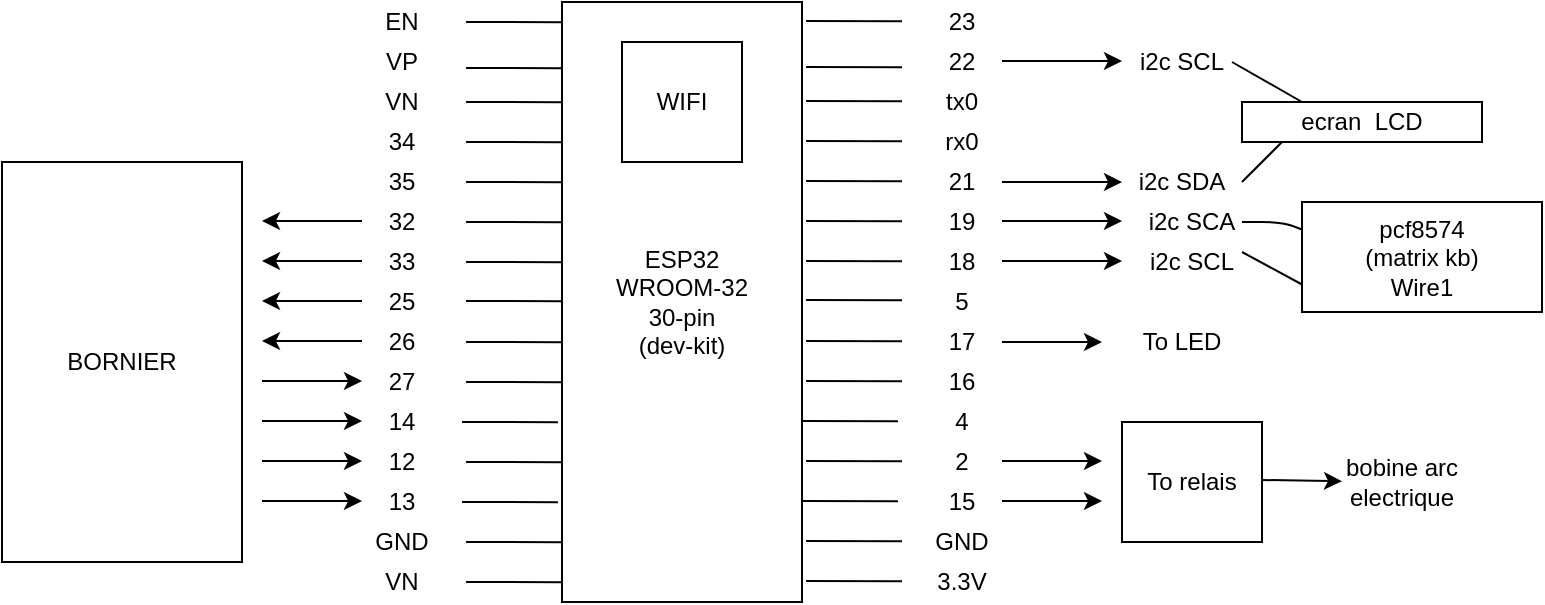 <mxfile>
    <diagram id="tK_ok0hjHPLQqWNOZ2QU" name="Page-1">
        <mxGraphModel dx="1058" dy="515" grid="1" gridSize="10" guides="1" tooltips="1" connect="1" arrows="1" fold="1" page="1" pageScale="1" pageWidth="827" pageHeight="1169" math="0" shadow="0">
            <root>
                <mxCell id="0"/>
                <mxCell id="1" parent="0"/>
                <mxCell id="GQIfcer_1tYumBVbKyiE-1" value="ESP32&lt;br&gt;WROOM-32&lt;br&gt;30-pin&lt;br&gt;(dev-kit)" style="rounded=0;whiteSpace=wrap;html=1;" parent="1" vertex="1">
                    <mxGeometry x="340" y="150" width="120" height="300" as="geometry"/>
                </mxCell>
                <mxCell id="GQIfcer_1tYumBVbKyiE-3" value="" style="endArrow=none;html=1;exitX=-0.017;exitY=0.077;exitDx=0;exitDy=0;exitPerimeter=0;" parent="1" edge="1">
                    <mxGeometry width="50" height="50" relative="1" as="geometry">
                        <mxPoint x="340.0" y="183.1" as="sourcePoint"/>
                        <mxPoint x="292.04" y="183" as="targetPoint"/>
                    </mxGeometry>
                </mxCell>
                <mxCell id="GQIfcer_1tYumBVbKyiE-4" value="" style="endArrow=none;html=1;exitX=-0.017;exitY=0.077;exitDx=0;exitDy=0;exitPerimeter=0;" parent="1" edge="1">
                    <mxGeometry width="50" height="50" relative="1" as="geometry">
                        <mxPoint x="340.0" y="200.1" as="sourcePoint"/>
                        <mxPoint x="292.04" y="200" as="targetPoint"/>
                    </mxGeometry>
                </mxCell>
                <mxCell id="GQIfcer_1tYumBVbKyiE-5" value="" style="endArrow=none;html=1;exitX=-0.017;exitY=0.077;exitDx=0;exitDy=0;exitPerimeter=0;" parent="1" edge="1">
                    <mxGeometry width="50" height="50" relative="1" as="geometry">
                        <mxPoint x="340.0" y="220.1" as="sourcePoint"/>
                        <mxPoint x="292.04" y="220" as="targetPoint"/>
                    </mxGeometry>
                </mxCell>
                <mxCell id="GQIfcer_1tYumBVbKyiE-6" value="" style="endArrow=none;html=1;exitX=-0.017;exitY=0.077;exitDx=0;exitDy=0;exitPerimeter=0;" parent="1" edge="1">
                    <mxGeometry width="50" height="50" relative="1" as="geometry">
                        <mxPoint x="340.0" y="240.1" as="sourcePoint"/>
                        <mxPoint x="292.04" y="240" as="targetPoint"/>
                    </mxGeometry>
                </mxCell>
                <mxCell id="GQIfcer_1tYumBVbKyiE-7" value="" style="endArrow=none;html=1;exitX=-0.017;exitY=0.077;exitDx=0;exitDy=0;exitPerimeter=0;" parent="1" edge="1">
                    <mxGeometry width="50" height="50" relative="1" as="geometry">
                        <mxPoint x="340.0" y="260.1" as="sourcePoint"/>
                        <mxPoint x="292.04" y="260" as="targetPoint"/>
                    </mxGeometry>
                </mxCell>
                <mxCell id="GQIfcer_1tYumBVbKyiE-8" value="" style="endArrow=none;html=1;exitX=-0.017;exitY=0.077;exitDx=0;exitDy=0;exitPerimeter=0;" parent="1" edge="1">
                    <mxGeometry width="50" height="50" relative="1" as="geometry">
                        <mxPoint x="340.0" y="280.1" as="sourcePoint"/>
                        <mxPoint x="292.04" y="280" as="targetPoint"/>
                    </mxGeometry>
                </mxCell>
                <mxCell id="GQIfcer_1tYumBVbKyiE-9" value="" style="endArrow=none;html=1;exitX=-0.017;exitY=0.077;exitDx=0;exitDy=0;exitPerimeter=0;" parent="1" edge="1">
                    <mxGeometry width="50" height="50" relative="1" as="geometry">
                        <mxPoint x="340.0" y="299.6" as="sourcePoint"/>
                        <mxPoint x="292.04" y="299.5" as="targetPoint"/>
                    </mxGeometry>
                </mxCell>
                <mxCell id="GQIfcer_1tYumBVbKyiE-10" value="" style="endArrow=none;html=1;exitX=-0.017;exitY=0.077;exitDx=0;exitDy=0;exitPerimeter=0;" parent="1" edge="1">
                    <mxGeometry width="50" height="50" relative="1" as="geometry">
                        <mxPoint x="340.0" y="320.1" as="sourcePoint"/>
                        <mxPoint x="292.04" y="320" as="targetPoint"/>
                    </mxGeometry>
                </mxCell>
                <mxCell id="GQIfcer_1tYumBVbKyiE-11" value="" style="endArrow=none;html=1;exitX=-0.017;exitY=0.077;exitDx=0;exitDy=0;exitPerimeter=0;" parent="1" edge="1">
                    <mxGeometry width="50" height="50" relative="1" as="geometry">
                        <mxPoint x="340.0" y="340.1" as="sourcePoint"/>
                        <mxPoint x="292.04" y="340" as="targetPoint"/>
                    </mxGeometry>
                </mxCell>
                <mxCell id="GQIfcer_1tYumBVbKyiE-12" value="" style="endArrow=none;html=1;exitX=-0.017;exitY=0.077;exitDx=0;exitDy=0;exitPerimeter=0;" parent="1" edge="1">
                    <mxGeometry width="50" height="50" relative="1" as="geometry">
                        <mxPoint x="337.96" y="360.1" as="sourcePoint"/>
                        <mxPoint x="290" y="360" as="targetPoint"/>
                    </mxGeometry>
                </mxCell>
                <mxCell id="GQIfcer_1tYumBVbKyiE-13" value="" style="endArrow=none;html=1;exitX=-0.017;exitY=0.077;exitDx=0;exitDy=0;exitPerimeter=0;" parent="1" edge="1">
                    <mxGeometry width="50" height="50" relative="1" as="geometry">
                        <mxPoint x="340.0" y="380.1" as="sourcePoint"/>
                        <mxPoint x="292.04" y="380" as="targetPoint"/>
                    </mxGeometry>
                </mxCell>
                <mxCell id="GQIfcer_1tYumBVbKyiE-14" value="" style="endArrow=none;html=1;exitX=-0.017;exitY=0.077;exitDx=0;exitDy=0;exitPerimeter=0;" parent="1" edge="1">
                    <mxGeometry width="50" height="50" relative="1" as="geometry">
                        <mxPoint x="337.96" y="400.1" as="sourcePoint"/>
                        <mxPoint x="290" y="400" as="targetPoint"/>
                    </mxGeometry>
                </mxCell>
                <mxCell id="GQIfcer_1tYumBVbKyiE-15" value="" style="endArrow=none;html=1;exitX=-0.017;exitY=0.077;exitDx=0;exitDy=0;exitPerimeter=0;" parent="1" edge="1">
                    <mxGeometry width="50" height="50" relative="1" as="geometry">
                        <mxPoint x="340.0" y="420.1" as="sourcePoint"/>
                        <mxPoint x="292.04" y="420" as="targetPoint"/>
                    </mxGeometry>
                </mxCell>
                <mxCell id="GQIfcer_1tYumBVbKyiE-16" value="" style="endArrow=none;html=1;exitX=-0.017;exitY=0.077;exitDx=0;exitDy=0;exitPerimeter=0;" parent="1" edge="1">
                    <mxGeometry width="50" height="50" relative="1" as="geometry">
                        <mxPoint x="340" y="440.1" as="sourcePoint"/>
                        <mxPoint x="292.04" y="440" as="targetPoint"/>
                    </mxGeometry>
                </mxCell>
                <mxCell id="GQIfcer_1tYumBVbKyiE-17" value="" style="endArrow=none;html=1;exitX=-0.017;exitY=0.077;exitDx=0;exitDy=0;exitPerimeter=0;" parent="1" edge="1">
                    <mxGeometry width="50" height="50" relative="1" as="geometry">
                        <mxPoint x="340" y="160.1" as="sourcePoint"/>
                        <mxPoint x="292.04" y="160" as="targetPoint"/>
                    </mxGeometry>
                </mxCell>
                <mxCell id="GQIfcer_1tYumBVbKyiE-18" value="" style="endArrow=none;html=1;exitX=-0.017;exitY=0.077;exitDx=0;exitDy=0;exitPerimeter=0;" parent="1" edge="1">
                    <mxGeometry width="50" height="50" relative="1" as="geometry">
                        <mxPoint x="510" y="182.6" as="sourcePoint"/>
                        <mxPoint x="462.04" y="182.5" as="targetPoint"/>
                    </mxGeometry>
                </mxCell>
                <mxCell id="GQIfcer_1tYumBVbKyiE-19" value="" style="endArrow=none;html=1;exitX=-0.017;exitY=0.077;exitDx=0;exitDy=0;exitPerimeter=0;" parent="1" edge="1">
                    <mxGeometry width="50" height="50" relative="1" as="geometry">
                        <mxPoint x="510" y="199.6" as="sourcePoint"/>
                        <mxPoint x="462.04" y="199.5" as="targetPoint"/>
                    </mxGeometry>
                </mxCell>
                <mxCell id="GQIfcer_1tYumBVbKyiE-20" value="" style="endArrow=none;html=1;exitX=-0.017;exitY=0.077;exitDx=0;exitDy=0;exitPerimeter=0;" parent="1" edge="1">
                    <mxGeometry width="50" height="50" relative="1" as="geometry">
                        <mxPoint x="510" y="219.6" as="sourcePoint"/>
                        <mxPoint x="462.04" y="219.5" as="targetPoint"/>
                    </mxGeometry>
                </mxCell>
                <mxCell id="GQIfcer_1tYumBVbKyiE-21" value="" style="endArrow=none;html=1;exitX=-0.017;exitY=0.077;exitDx=0;exitDy=0;exitPerimeter=0;" parent="1" edge="1">
                    <mxGeometry width="50" height="50" relative="1" as="geometry">
                        <mxPoint x="510" y="239.6" as="sourcePoint"/>
                        <mxPoint x="462.04" y="239.5" as="targetPoint"/>
                    </mxGeometry>
                </mxCell>
                <mxCell id="GQIfcer_1tYumBVbKyiE-22" value="" style="endArrow=none;html=1;exitX=-0.017;exitY=0.077;exitDx=0;exitDy=0;exitPerimeter=0;" parent="1" edge="1">
                    <mxGeometry width="50" height="50" relative="1" as="geometry">
                        <mxPoint x="510" y="259.6" as="sourcePoint"/>
                        <mxPoint x="462.04" y="259.5" as="targetPoint"/>
                    </mxGeometry>
                </mxCell>
                <mxCell id="GQIfcer_1tYumBVbKyiE-23" value="" style="endArrow=none;html=1;exitX=-0.017;exitY=0.077;exitDx=0;exitDy=0;exitPerimeter=0;" parent="1" edge="1">
                    <mxGeometry width="50" height="50" relative="1" as="geometry">
                        <mxPoint x="510" y="279.6" as="sourcePoint"/>
                        <mxPoint x="462.04" y="279.5" as="targetPoint"/>
                    </mxGeometry>
                </mxCell>
                <mxCell id="GQIfcer_1tYumBVbKyiE-24" value="" style="endArrow=none;html=1;exitX=-0.017;exitY=0.077;exitDx=0;exitDy=0;exitPerimeter=0;" parent="1" edge="1">
                    <mxGeometry width="50" height="50" relative="1" as="geometry">
                        <mxPoint x="510" y="299.1" as="sourcePoint"/>
                        <mxPoint x="462.04" y="299" as="targetPoint"/>
                    </mxGeometry>
                </mxCell>
                <mxCell id="GQIfcer_1tYumBVbKyiE-25" value="" style="endArrow=none;html=1;exitX=-0.017;exitY=0.077;exitDx=0;exitDy=0;exitPerimeter=0;" parent="1" edge="1">
                    <mxGeometry width="50" height="50" relative="1" as="geometry">
                        <mxPoint x="510" y="319.6" as="sourcePoint"/>
                        <mxPoint x="462.04" y="319.5" as="targetPoint"/>
                    </mxGeometry>
                </mxCell>
                <mxCell id="GQIfcer_1tYumBVbKyiE-26" value="" style="endArrow=none;html=1;exitX=-0.017;exitY=0.077;exitDx=0;exitDy=0;exitPerimeter=0;" parent="1" edge="1">
                    <mxGeometry width="50" height="50" relative="1" as="geometry">
                        <mxPoint x="510" y="339.6" as="sourcePoint"/>
                        <mxPoint x="462.04" y="339.5" as="targetPoint"/>
                    </mxGeometry>
                </mxCell>
                <mxCell id="GQIfcer_1tYumBVbKyiE-27" value="" style="endArrow=none;html=1;exitX=-0.017;exitY=0.077;exitDx=0;exitDy=0;exitPerimeter=0;" parent="1" edge="1">
                    <mxGeometry width="50" height="50" relative="1" as="geometry">
                        <mxPoint x="507.96" y="359.6" as="sourcePoint"/>
                        <mxPoint x="460" y="359.5" as="targetPoint"/>
                    </mxGeometry>
                </mxCell>
                <mxCell id="GQIfcer_1tYumBVbKyiE-28" value="" style="endArrow=none;html=1;exitX=-0.017;exitY=0.077;exitDx=0;exitDy=0;exitPerimeter=0;" parent="1" edge="1">
                    <mxGeometry width="50" height="50" relative="1" as="geometry">
                        <mxPoint x="510" y="379.6" as="sourcePoint"/>
                        <mxPoint x="462.04" y="379.5" as="targetPoint"/>
                    </mxGeometry>
                </mxCell>
                <mxCell id="GQIfcer_1tYumBVbKyiE-29" value="" style="endArrow=none;html=1;exitX=-0.017;exitY=0.077;exitDx=0;exitDy=0;exitPerimeter=0;" parent="1" edge="1">
                    <mxGeometry width="50" height="50" relative="1" as="geometry">
                        <mxPoint x="507.96" y="399.6" as="sourcePoint"/>
                        <mxPoint x="460" y="399.5" as="targetPoint"/>
                    </mxGeometry>
                </mxCell>
                <mxCell id="GQIfcer_1tYumBVbKyiE-30" value="" style="endArrow=none;html=1;exitX=-0.017;exitY=0.077;exitDx=0;exitDy=0;exitPerimeter=0;" parent="1" edge="1">
                    <mxGeometry width="50" height="50" relative="1" as="geometry">
                        <mxPoint x="510" y="419.6" as="sourcePoint"/>
                        <mxPoint x="462.04" y="419.5" as="targetPoint"/>
                    </mxGeometry>
                </mxCell>
                <mxCell id="GQIfcer_1tYumBVbKyiE-31" value="" style="endArrow=none;html=1;exitX=-0.017;exitY=0.077;exitDx=0;exitDy=0;exitPerimeter=0;" parent="1" edge="1">
                    <mxGeometry width="50" height="50" relative="1" as="geometry">
                        <mxPoint x="510" y="439.6" as="sourcePoint"/>
                        <mxPoint x="462.04" y="439.5" as="targetPoint"/>
                    </mxGeometry>
                </mxCell>
                <mxCell id="GQIfcer_1tYumBVbKyiE-32" value="" style="endArrow=none;html=1;exitX=-0.017;exitY=0.077;exitDx=0;exitDy=0;exitPerimeter=0;" parent="1" edge="1">
                    <mxGeometry width="50" height="50" relative="1" as="geometry">
                        <mxPoint x="510" y="159.6" as="sourcePoint"/>
                        <mxPoint x="462.04" y="159.5" as="targetPoint"/>
                    </mxGeometry>
                </mxCell>
                <mxCell id="GQIfcer_1tYumBVbKyiE-33" value="WIFI" style="rounded=0;whiteSpace=wrap;html=1;" parent="1" vertex="1">
                    <mxGeometry x="370" y="170" width="60" height="60" as="geometry"/>
                </mxCell>
                <mxCell id="GQIfcer_1tYumBVbKyiE-34" value="3.3V" style="text;html=1;strokeColor=none;fillColor=none;align=center;verticalAlign=middle;whiteSpace=wrap;rounded=0;" parent="1" vertex="1">
                    <mxGeometry x="520" y="430" width="40" height="20" as="geometry"/>
                </mxCell>
                <mxCell id="GQIfcer_1tYumBVbKyiE-35" value="GND" style="text;html=1;strokeColor=none;fillColor=none;align=center;verticalAlign=middle;whiteSpace=wrap;rounded=0;" parent="1" vertex="1">
                    <mxGeometry x="520" y="410" width="40" height="20" as="geometry"/>
                </mxCell>
                <mxCell id="GQIfcer_1tYumBVbKyiE-36" value="15" style="text;html=1;strokeColor=none;fillColor=none;align=center;verticalAlign=middle;whiteSpace=wrap;rounded=0;" parent="1" vertex="1">
                    <mxGeometry x="520" y="390" width="40" height="20" as="geometry"/>
                </mxCell>
                <mxCell id="GQIfcer_1tYumBVbKyiE-37" value="2" style="text;html=1;strokeColor=none;fillColor=none;align=center;verticalAlign=middle;whiteSpace=wrap;rounded=0;" parent="1" vertex="1">
                    <mxGeometry x="520" y="370" width="40" height="20" as="geometry"/>
                </mxCell>
                <mxCell id="GQIfcer_1tYumBVbKyiE-38" value="4" style="text;html=1;strokeColor=none;fillColor=none;align=center;verticalAlign=middle;whiteSpace=wrap;rounded=0;" parent="1" vertex="1">
                    <mxGeometry x="520" y="350" width="40" height="20" as="geometry"/>
                </mxCell>
                <mxCell id="GQIfcer_1tYumBVbKyiE-39" value="16" style="text;html=1;strokeColor=none;fillColor=none;align=center;verticalAlign=middle;whiteSpace=wrap;rounded=0;" parent="1" vertex="1">
                    <mxGeometry x="520" y="330" width="40" height="20" as="geometry"/>
                </mxCell>
                <mxCell id="GQIfcer_1tYumBVbKyiE-40" value="17" style="text;html=1;strokeColor=none;fillColor=none;align=center;verticalAlign=middle;whiteSpace=wrap;rounded=0;" parent="1" vertex="1">
                    <mxGeometry x="520" y="310" width="40" height="20" as="geometry"/>
                </mxCell>
                <mxCell id="GQIfcer_1tYumBVbKyiE-41" value="5" style="text;html=1;strokeColor=none;fillColor=none;align=center;verticalAlign=middle;whiteSpace=wrap;rounded=0;" parent="1" vertex="1">
                    <mxGeometry x="520" y="290" width="40" height="20" as="geometry"/>
                </mxCell>
                <mxCell id="GQIfcer_1tYumBVbKyiE-42" value="18" style="text;html=1;strokeColor=none;fillColor=none;align=center;verticalAlign=middle;whiteSpace=wrap;rounded=0;" parent="1" vertex="1">
                    <mxGeometry x="520" y="270" width="40" height="20" as="geometry"/>
                </mxCell>
                <mxCell id="GQIfcer_1tYumBVbKyiE-43" value="19" style="text;html=1;strokeColor=none;fillColor=none;align=center;verticalAlign=middle;whiteSpace=wrap;rounded=0;" parent="1" vertex="1">
                    <mxGeometry x="520" y="250" width="40" height="20" as="geometry"/>
                </mxCell>
                <mxCell id="GQIfcer_1tYumBVbKyiE-44" value="21" style="text;html=1;strokeColor=none;fillColor=none;align=center;verticalAlign=middle;whiteSpace=wrap;rounded=0;" parent="1" vertex="1">
                    <mxGeometry x="520" y="230" width="40" height="20" as="geometry"/>
                </mxCell>
                <mxCell id="GQIfcer_1tYumBVbKyiE-45" value="rx0" style="text;html=1;strokeColor=none;fillColor=none;align=center;verticalAlign=middle;whiteSpace=wrap;rounded=0;" parent="1" vertex="1">
                    <mxGeometry x="520" y="210" width="40" height="20" as="geometry"/>
                </mxCell>
                <mxCell id="GQIfcer_1tYumBVbKyiE-46" value="tx0" style="text;html=1;strokeColor=none;fillColor=none;align=center;verticalAlign=middle;whiteSpace=wrap;rounded=0;" parent="1" vertex="1">
                    <mxGeometry x="520" y="190" width="40" height="20" as="geometry"/>
                </mxCell>
                <mxCell id="GQIfcer_1tYumBVbKyiE-47" value="22" style="text;html=1;strokeColor=none;fillColor=none;align=center;verticalAlign=middle;whiteSpace=wrap;rounded=0;" parent="1" vertex="1">
                    <mxGeometry x="520" y="170" width="40" height="20" as="geometry"/>
                </mxCell>
                <mxCell id="GQIfcer_1tYumBVbKyiE-48" value="23" style="text;html=1;strokeColor=none;fillColor=none;align=center;verticalAlign=middle;whiteSpace=wrap;rounded=0;" parent="1" vertex="1">
                    <mxGeometry x="520" y="150" width="40" height="20" as="geometry"/>
                </mxCell>
                <mxCell id="GQIfcer_1tYumBVbKyiE-49" value="VN" style="text;html=1;strokeColor=none;fillColor=none;align=center;verticalAlign=middle;whiteSpace=wrap;rounded=0;" parent="1" vertex="1">
                    <mxGeometry x="240" y="430" width="40" height="20" as="geometry"/>
                </mxCell>
                <mxCell id="GQIfcer_1tYumBVbKyiE-50" value="GND" style="text;html=1;strokeColor=none;fillColor=none;align=center;verticalAlign=middle;whiteSpace=wrap;rounded=0;" parent="1" vertex="1">
                    <mxGeometry x="240" y="410" width="40" height="20" as="geometry"/>
                </mxCell>
                <mxCell id="GQIfcer_1tYumBVbKyiE-51" value="13" style="text;html=1;strokeColor=none;fillColor=none;align=center;verticalAlign=middle;whiteSpace=wrap;rounded=0;" parent="1" vertex="1">
                    <mxGeometry x="240" y="390" width="40" height="20" as="geometry"/>
                </mxCell>
                <mxCell id="GQIfcer_1tYumBVbKyiE-52" value="12" style="text;html=1;strokeColor=none;fillColor=none;align=center;verticalAlign=middle;whiteSpace=wrap;rounded=0;" parent="1" vertex="1">
                    <mxGeometry x="240" y="370" width="40" height="20" as="geometry"/>
                </mxCell>
                <mxCell id="GQIfcer_1tYumBVbKyiE-53" value="14" style="text;html=1;strokeColor=none;fillColor=none;align=center;verticalAlign=middle;whiteSpace=wrap;rounded=0;" parent="1" vertex="1">
                    <mxGeometry x="240" y="350" width="40" height="20" as="geometry"/>
                </mxCell>
                <mxCell id="GQIfcer_1tYumBVbKyiE-54" value="27" style="text;html=1;strokeColor=none;fillColor=none;align=center;verticalAlign=middle;whiteSpace=wrap;rounded=0;" parent="1" vertex="1">
                    <mxGeometry x="240" y="330" width="40" height="20" as="geometry"/>
                </mxCell>
                <mxCell id="GQIfcer_1tYumBVbKyiE-55" value="26" style="text;html=1;strokeColor=none;fillColor=none;align=center;verticalAlign=middle;whiteSpace=wrap;rounded=0;" parent="1" vertex="1">
                    <mxGeometry x="240" y="310" width="40" height="20" as="geometry"/>
                </mxCell>
                <mxCell id="GQIfcer_1tYumBVbKyiE-56" value="25" style="text;html=1;strokeColor=none;fillColor=none;align=center;verticalAlign=middle;whiteSpace=wrap;rounded=0;" parent="1" vertex="1">
                    <mxGeometry x="240" y="290" width="40" height="20" as="geometry"/>
                </mxCell>
                <mxCell id="GQIfcer_1tYumBVbKyiE-57" value="33" style="text;html=1;strokeColor=none;fillColor=none;align=center;verticalAlign=middle;whiteSpace=wrap;rounded=0;" parent="1" vertex="1">
                    <mxGeometry x="240" y="270" width="40" height="20" as="geometry"/>
                </mxCell>
                <mxCell id="GQIfcer_1tYumBVbKyiE-58" value="32" style="text;html=1;strokeColor=none;fillColor=none;align=center;verticalAlign=middle;whiteSpace=wrap;rounded=0;" parent="1" vertex="1">
                    <mxGeometry x="240" y="250" width="40" height="20" as="geometry"/>
                </mxCell>
                <mxCell id="GQIfcer_1tYumBVbKyiE-59" value="35" style="text;html=1;strokeColor=none;fillColor=none;align=center;verticalAlign=middle;whiteSpace=wrap;rounded=0;" parent="1" vertex="1">
                    <mxGeometry x="240" y="230" width="40" height="20" as="geometry"/>
                </mxCell>
                <mxCell id="GQIfcer_1tYumBVbKyiE-60" value="34" style="text;html=1;strokeColor=none;fillColor=none;align=center;verticalAlign=middle;whiteSpace=wrap;rounded=0;" parent="1" vertex="1">
                    <mxGeometry x="240" y="210" width="40" height="20" as="geometry"/>
                </mxCell>
                <mxCell id="GQIfcer_1tYumBVbKyiE-61" value="VN" style="text;html=1;strokeColor=none;fillColor=none;align=center;verticalAlign=middle;whiteSpace=wrap;rounded=0;" parent="1" vertex="1">
                    <mxGeometry x="240" y="190" width="40" height="20" as="geometry"/>
                </mxCell>
                <mxCell id="GQIfcer_1tYumBVbKyiE-62" value="VP" style="text;html=1;strokeColor=none;fillColor=none;align=center;verticalAlign=middle;whiteSpace=wrap;rounded=0;" parent="1" vertex="1">
                    <mxGeometry x="240" y="170" width="40" height="20" as="geometry"/>
                </mxCell>
                <mxCell id="GQIfcer_1tYumBVbKyiE-63" value="EN" style="text;html=1;strokeColor=none;fillColor=none;align=center;verticalAlign=middle;whiteSpace=wrap;rounded=0;" parent="1" vertex="1">
                    <mxGeometry x="240" y="150" width="40" height="20" as="geometry"/>
                </mxCell>
                <mxCell id="GQIfcer_1tYumBVbKyiE-64" value="" style="endArrow=classic;html=1;" parent="1" edge="1">
                    <mxGeometry width="50" height="50" relative="1" as="geometry">
                        <mxPoint x="560" y="240" as="sourcePoint"/>
                        <mxPoint x="620" y="240" as="targetPoint"/>
                    </mxGeometry>
                </mxCell>
                <mxCell id="GQIfcer_1tYumBVbKyiE-65" value="" style="endArrow=classic;html=1;" parent="1" edge="1">
                    <mxGeometry width="50" height="50" relative="1" as="geometry">
                        <mxPoint x="560" y="179.5" as="sourcePoint"/>
                        <mxPoint x="620" y="179.5" as="targetPoint"/>
                    </mxGeometry>
                </mxCell>
                <mxCell id="GQIfcer_1tYumBVbKyiE-66" value="i2c SDA" style="text;html=1;strokeColor=none;fillColor=none;align=center;verticalAlign=middle;whiteSpace=wrap;rounded=0;" parent="1" vertex="1">
                    <mxGeometry x="620" y="230" width="60" height="20" as="geometry"/>
                </mxCell>
                <mxCell id="GQIfcer_1tYumBVbKyiE-67" value="i2c SCL" style="text;html=1;strokeColor=none;fillColor=none;align=center;verticalAlign=middle;whiteSpace=wrap;rounded=0;" parent="1" vertex="1">
                    <mxGeometry x="625" y="170" width="50" height="20" as="geometry"/>
                </mxCell>
                <mxCell id="GQIfcer_1tYumBVbKyiE-70" value="" style="endArrow=classic;html=1;" parent="1" edge="1">
                    <mxGeometry width="50" height="50" relative="1" as="geometry">
                        <mxPoint x="240" y="259.5" as="sourcePoint"/>
                        <mxPoint x="190" y="259.5" as="targetPoint"/>
                    </mxGeometry>
                </mxCell>
                <mxCell id="GQIfcer_1tYumBVbKyiE-71" value="" style="endArrow=classic;html=1;" parent="1" edge="1">
                    <mxGeometry width="50" height="50" relative="1" as="geometry">
                        <mxPoint x="240" y="279.5" as="sourcePoint"/>
                        <mxPoint x="190" y="279.5" as="targetPoint"/>
                    </mxGeometry>
                </mxCell>
                <mxCell id="GQIfcer_1tYumBVbKyiE-72" value="" style="endArrow=classic;html=1;" parent="1" edge="1">
                    <mxGeometry width="50" height="50" relative="1" as="geometry">
                        <mxPoint x="240" y="299.5" as="sourcePoint"/>
                        <mxPoint x="190" y="299.5" as="targetPoint"/>
                    </mxGeometry>
                </mxCell>
                <mxCell id="GQIfcer_1tYumBVbKyiE-73" value="" style="endArrow=classic;html=1;" parent="1" edge="1">
                    <mxGeometry width="50" height="50" relative="1" as="geometry">
                        <mxPoint x="240" y="319.5" as="sourcePoint"/>
                        <mxPoint x="190" y="319.5" as="targetPoint"/>
                    </mxGeometry>
                </mxCell>
                <mxCell id="GQIfcer_1tYumBVbKyiE-74" value="" style="endArrow=none;html=1;startArrow=classic;startFill=1;endFill=0;" parent="1" edge="1">
                    <mxGeometry width="50" height="50" relative="1" as="geometry">
                        <mxPoint x="240" y="339.5" as="sourcePoint"/>
                        <mxPoint x="190" y="339.5" as="targetPoint"/>
                    </mxGeometry>
                </mxCell>
                <mxCell id="GQIfcer_1tYumBVbKyiE-75" value="" style="endArrow=none;html=1;startArrow=classic;startFill=1;endFill=0;" parent="1" edge="1">
                    <mxGeometry width="50" height="50" relative="1" as="geometry">
                        <mxPoint x="240" y="359.5" as="sourcePoint"/>
                        <mxPoint x="190" y="359.5" as="targetPoint"/>
                    </mxGeometry>
                </mxCell>
                <mxCell id="GQIfcer_1tYumBVbKyiE-78" value="BORNIER" style="rounded=0;whiteSpace=wrap;html=1;" parent="1" vertex="1">
                    <mxGeometry x="60" y="230" width="120" height="200" as="geometry"/>
                </mxCell>
                <mxCell id="GQIfcer_1tYumBVbKyiE-79" value="" style="endArrow=classic;html=1;" parent="1" edge="1">
                    <mxGeometry width="50" height="50" relative="1" as="geometry">
                        <mxPoint x="560" y="379.5" as="sourcePoint"/>
                        <mxPoint x="610" y="379.5" as="targetPoint"/>
                    </mxGeometry>
                </mxCell>
                <mxCell id="GQIfcer_1tYumBVbKyiE-80" value="" style="endArrow=classic;html=1;" parent="1" edge="1">
                    <mxGeometry width="50" height="50" relative="1" as="geometry">
                        <mxPoint x="560" y="399.5" as="sourcePoint"/>
                        <mxPoint x="610" y="399.5" as="targetPoint"/>
                    </mxGeometry>
                </mxCell>
                <mxCell id="GQIfcer_1tYumBVbKyiE-81" value="To relais" style="rounded=0;whiteSpace=wrap;html=1;" parent="1" vertex="1">
                    <mxGeometry x="620" y="360" width="70" height="60" as="geometry"/>
                </mxCell>
                <mxCell id="l42J0fGlvlOmYeVjQ-0U-1" value="" style="endArrow=classic;html=1;rounded=0;exitX=1;exitY=0.5;exitDx=0;exitDy=0;" parent="1" source="GQIfcer_1tYumBVbKyiE-40" edge="1">
                    <mxGeometry width="50" height="50" relative="1" as="geometry">
                        <mxPoint x="600" y="340" as="sourcePoint"/>
                        <mxPoint x="610" y="320" as="targetPoint"/>
                    </mxGeometry>
                </mxCell>
                <mxCell id="l42J0fGlvlOmYeVjQ-0U-2" value="To LED" style="text;html=1;align=center;verticalAlign=middle;whiteSpace=wrap;rounded=0;" parent="1" vertex="1">
                    <mxGeometry x="620" y="305" width="60" height="30" as="geometry"/>
                </mxCell>
                <mxCell id="l42J0fGlvlOmYeVjQ-0U-4" value="" style="endArrow=none;html=1;startArrow=classic;startFill=1;endFill=0;" parent="1" edge="1">
                    <mxGeometry width="50" height="50" relative="1" as="geometry">
                        <mxPoint x="240" y="379.5" as="sourcePoint"/>
                        <mxPoint x="190" y="379.5" as="targetPoint"/>
                    </mxGeometry>
                </mxCell>
                <mxCell id="l42J0fGlvlOmYeVjQ-0U-5" value="" style="endArrow=none;html=1;startArrow=classic;startFill=1;endFill=0;" parent="1" edge="1">
                    <mxGeometry width="50" height="50" relative="1" as="geometry">
                        <mxPoint x="240" y="399.5" as="sourcePoint"/>
                        <mxPoint x="190" y="399.5" as="targetPoint"/>
                    </mxGeometry>
                </mxCell>
                <mxCell id="l42J0fGlvlOmYeVjQ-0U-6" value="" style="endArrow=classic;html=1;rounded=0;exitX=1;exitY=0.5;exitDx=0;exitDy=0;" parent="1" target="l42J0fGlvlOmYeVjQ-0U-7" edge="1">
                    <mxGeometry width="50" height="50" relative="1" as="geometry">
                        <mxPoint x="690" y="389" as="sourcePoint"/>
                        <mxPoint x="740" y="389" as="targetPoint"/>
                    </mxGeometry>
                </mxCell>
                <mxCell id="l42J0fGlvlOmYeVjQ-0U-7" value="bobine arc&lt;br&gt;electrique" style="text;html=1;align=center;verticalAlign=middle;whiteSpace=wrap;rounded=0;" parent="1" vertex="1">
                    <mxGeometry x="730" y="375" width="60" height="30" as="geometry"/>
                </mxCell>
                <mxCell id="5" value="ecran&amp;nbsp; LCD" style="rounded=0;whiteSpace=wrap;html=1;" parent="1" vertex="1">
                    <mxGeometry x="680" y="200" width="120" height="20" as="geometry"/>
                </mxCell>
                <mxCell id="6" value="" style="endArrow=classic;html=1;" edge="1" parent="1">
                    <mxGeometry width="50" height="50" relative="1" as="geometry">
                        <mxPoint x="560" y="259.5" as="sourcePoint"/>
                        <mxPoint x="620" y="259.5" as="targetPoint"/>
                    </mxGeometry>
                </mxCell>
                <mxCell id="7" value="i2c SCA" style="text;html=1;strokeColor=none;fillColor=none;align=center;verticalAlign=middle;whiteSpace=wrap;rounded=0;" vertex="1" parent="1">
                    <mxGeometry x="630" y="250" width="50" height="20" as="geometry"/>
                </mxCell>
                <mxCell id="8" value="" style="endArrow=classic;html=1;" edge="1" parent="1">
                    <mxGeometry width="50" height="50" relative="1" as="geometry">
                        <mxPoint x="560" y="279.5" as="sourcePoint"/>
                        <mxPoint x="620" y="279.5" as="targetPoint"/>
                    </mxGeometry>
                </mxCell>
                <mxCell id="9" value="i2c SCL" style="text;html=1;strokeColor=none;fillColor=none;align=center;verticalAlign=middle;whiteSpace=wrap;rounded=0;" vertex="1" parent="1">
                    <mxGeometry x="630" y="270" width="50" height="20" as="geometry"/>
                </mxCell>
                <mxCell id="10" value="pcf8574 &lt;br&gt;(matrix kb)&lt;br&gt;Wire1" style="rounded=0;whiteSpace=wrap;html=1;" vertex="1" parent="1">
                    <mxGeometry x="710" y="250" width="120" height="55" as="geometry"/>
                </mxCell>
                <mxCell id="11" value="" style="endArrow=none;html=1;exitX=1;exitY=0.5;exitDx=0;exitDy=0;entryX=0.25;entryY=0;entryDx=0;entryDy=0;" edge="1" parent="1" source="GQIfcer_1tYumBVbKyiE-67" target="5">
                    <mxGeometry width="50" height="50" relative="1" as="geometry">
                        <mxPoint x="710" y="140" as="sourcePoint"/>
                        <mxPoint x="760" y="90" as="targetPoint"/>
                    </mxGeometry>
                </mxCell>
                <mxCell id="12" value="" style="endArrow=none;html=1;exitX=1;exitY=0.5;exitDx=0;exitDy=0;" edge="1" parent="1" source="GQIfcer_1tYumBVbKyiE-66">
                    <mxGeometry width="50" height="50" relative="1" as="geometry">
                        <mxPoint x="685" y="190" as="sourcePoint"/>
                        <mxPoint x="700" y="220" as="targetPoint"/>
                    </mxGeometry>
                </mxCell>
                <mxCell id="13" value="" style="endArrow=none;html=1;exitX=1;exitY=0.5;exitDx=0;exitDy=0;entryX=0;entryY=0.25;entryDx=0;entryDy=0;" edge="1" parent="1" source="7" target="10">
                    <mxGeometry width="50" height="50" relative="1" as="geometry">
                        <mxPoint x="695" y="200" as="sourcePoint"/>
                        <mxPoint x="730" y="220" as="targetPoint"/>
                        <Array as="points">
                            <mxPoint x="700" y="260"/>
                        </Array>
                    </mxGeometry>
                </mxCell>
                <mxCell id="14" value="" style="endArrow=none;html=1;exitX=1;exitY=0.25;exitDx=0;exitDy=0;entryX=0;entryY=0.75;entryDx=0;entryDy=0;" edge="1" parent="1" source="9" target="10">
                    <mxGeometry width="50" height="50" relative="1" as="geometry">
                        <mxPoint x="690" y="270" as="sourcePoint"/>
                        <mxPoint x="730" y="273.75" as="targetPoint"/>
                        <Array as="points"/>
                    </mxGeometry>
                </mxCell>
            </root>
        </mxGraphModel>
    </diagram>
</mxfile>